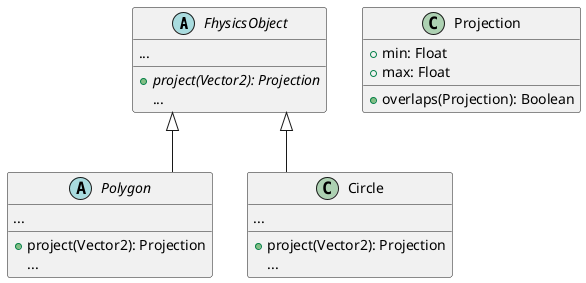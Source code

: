 @startuml

skinparam linetype ortho

abstract class FhysicsObject {
    {field} ...
    {abstract} + project(Vector2): Projection
    {method} ...
}

abstract class Polygon {
    {field} ...
    + project(Vector2): Projection
    {method} ...
}

class Circle {
    {field} ...
    + project(Vector2): Projection
    {method} ...
}

class Projection {
    + min: Float
    + max: Float
    + overlaps(Projection): Boolean
}

FhysicsObject   <|-- Circle
FhysicsObject   <|-- Polygon

@enduml